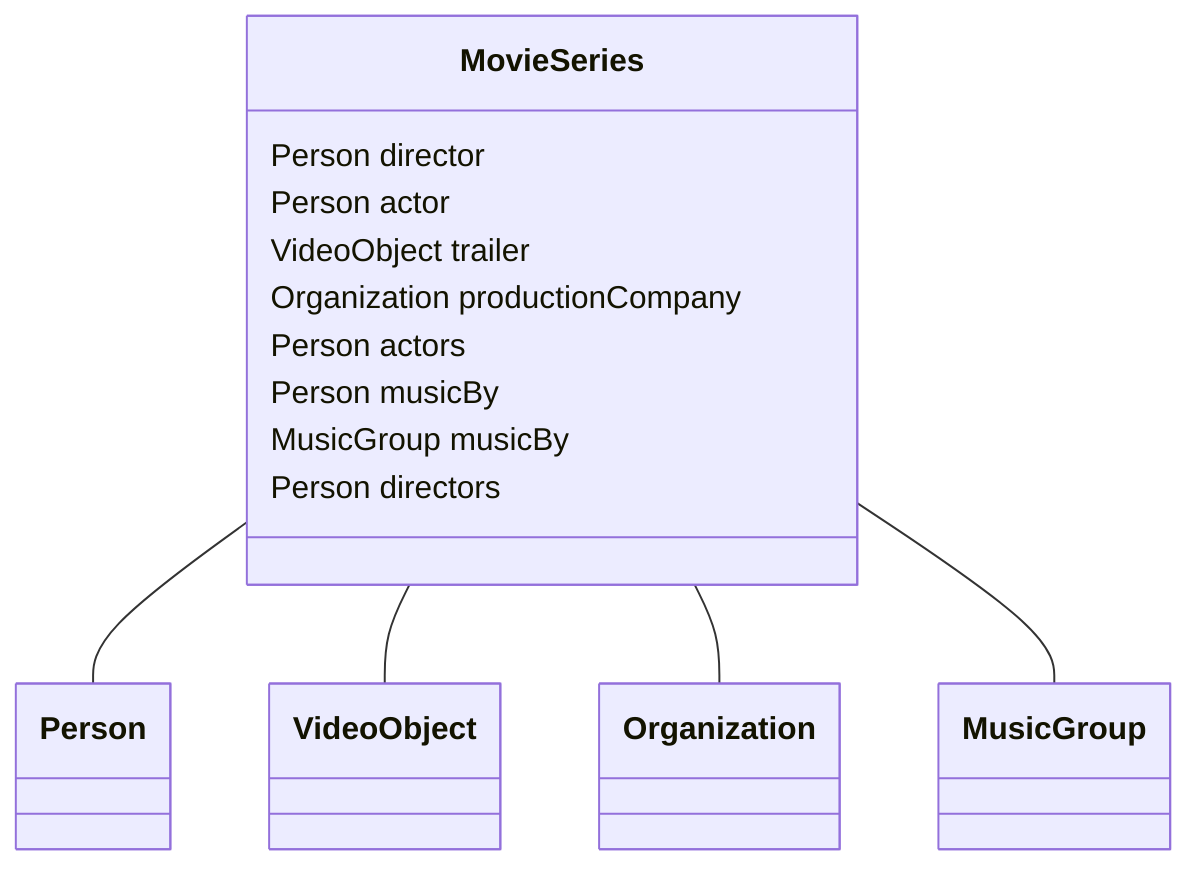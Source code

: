 classDiagram
  MovieSeries -- Person
  MovieSeries -- VideoObject
  MovieSeries -- Organization
  MovieSeries -- MusicGroup


class MovieSeries {

  Person director
  Person actor
  VideoObject trailer
  Organization productionCompany
  Person actors
  Person musicBy
  MusicGroup musicBy
  Person directors

 }